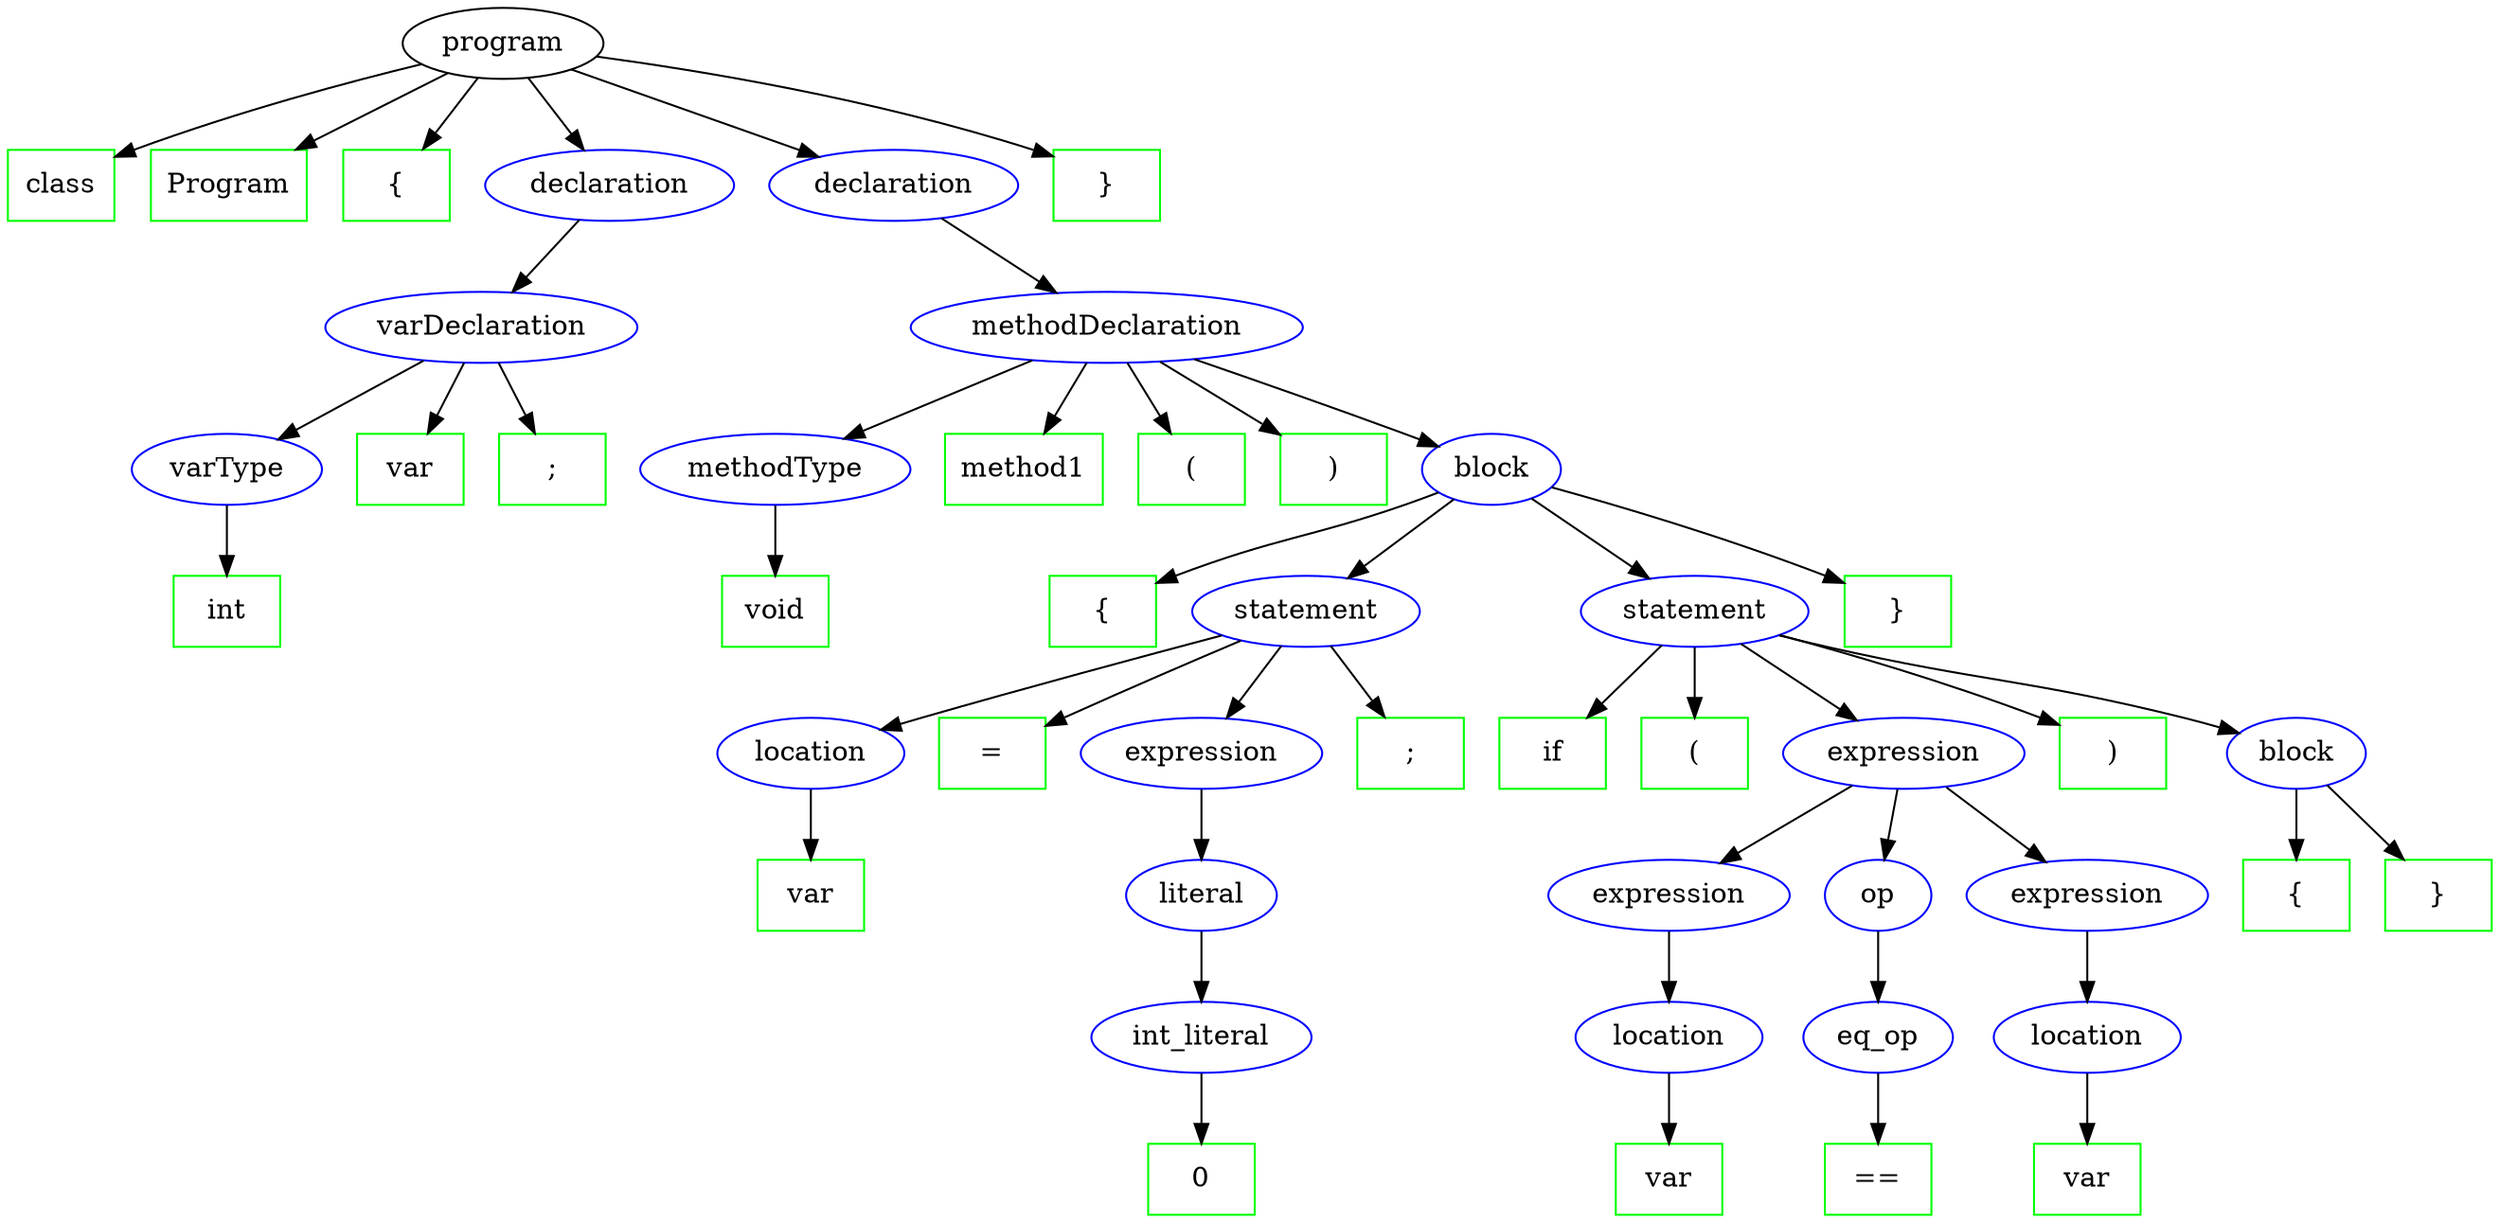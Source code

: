 // gramatic.gv
digraph Gramatica {
	0 [label=program]
	1 [label=class color=green shape=rectangle]
	0 -> 1
	2 [label=Program color=green shape=rectangle]
	0 -> 2
	3 [label="{" color=green shape=rectangle]
	0 -> 3
	4 [label=declaration color=blue shape=ellipse]
	0 -> 4
	5 [label=varDeclaration color=blue shape=ellipse]
	4 -> 5
	6 [label=varType color=blue shape=ellipse]
	5 -> 6
	7 [label=int color=green shape=rectangle]
	6 -> 7
	8 [label=var color=green shape=rectangle]
	5 -> 8
	9 [label=";" color=green shape=rectangle]
	5 -> 9
	10 [label=declaration color=blue shape=ellipse]
	0 -> 10
	11 [label=methodDeclaration color=blue shape=ellipse]
	10 -> 11
	12 [label=methodType color=blue shape=ellipse]
	11 -> 12
	13 [label=void color=green shape=rectangle]
	12 -> 13
	14 [label=method1 color=green shape=rectangle]
	11 -> 14
	15 [label="(" color=green shape=rectangle]
	11 -> 15
	16 [label=")" color=green shape=rectangle]
	11 -> 16
	17 [label=block color=blue shape=ellipse]
	11 -> 17
	18 [label="{" color=green shape=rectangle]
	17 -> 18
	19 [label=statement color=blue shape=ellipse]
	17 -> 19
	20 [label=location color=blue shape=ellipse]
	19 -> 20
	21 [label=var color=green shape=rectangle]
	20 -> 21
	22 [label="=" color=green shape=rectangle]
	19 -> 22
	23 [label=expression color=blue shape=ellipse]
	19 -> 23
	24 [label=literal color=blue shape=ellipse]
	23 -> 24
	25 [label=int_literal color=blue shape=ellipse]
	24 -> 25
	26 [label=0 color=green shape=rectangle]
	25 -> 26
	27 [label=";" color=green shape=rectangle]
	19 -> 27
	28 [label=statement color=blue shape=ellipse]
	17 -> 28
	29 [label=if color=green shape=rectangle]
	28 -> 29
	30 [label="(" color=green shape=rectangle]
	28 -> 30
	31 [label=expression color=blue shape=ellipse]
	28 -> 31
	32 [label=expression color=blue shape=ellipse]
	31 -> 32
	33 [label=location color=blue shape=ellipse]
	32 -> 33
	34 [label=var color=green shape=rectangle]
	33 -> 34
	35 [label=op color=blue shape=ellipse]
	31 -> 35
	36 [label=eq_op color=blue shape=ellipse]
	35 -> 36
	37 [label="==" color=green shape=rectangle]
	36 -> 37
	38 [label=expression color=blue shape=ellipse]
	31 -> 38
	39 [label=location color=blue shape=ellipse]
	38 -> 39
	40 [label=var color=green shape=rectangle]
	39 -> 40
	41 [label=")" color=green shape=rectangle]
	28 -> 41
	42 [label=block color=blue shape=ellipse]
	28 -> 42
	43 [label="{" color=green shape=rectangle]
	42 -> 43
	44 [label="}" color=green shape=rectangle]
	42 -> 44
	45 [label="}" color=green shape=rectangle]
	17 -> 45
	46 [label="}" color=green shape=rectangle]
	0 -> 46
}
